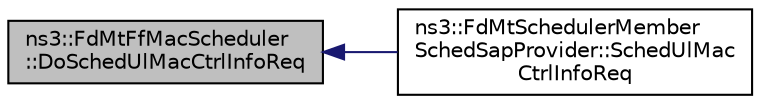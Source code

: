 digraph "ns3::FdMtFfMacScheduler::DoSchedUlMacCtrlInfoReq"
{
  edge [fontname="Helvetica",fontsize="10",labelfontname="Helvetica",labelfontsize="10"];
  node [fontname="Helvetica",fontsize="10",shape=record];
  rankdir="LR";
  Node1 [label="ns3::FdMtFfMacScheduler\l::DoSchedUlMacCtrlInfoReq",height=0.2,width=0.4,color="black", fillcolor="grey75", style="filled", fontcolor="black"];
  Node1 -> Node2 [dir="back",color="midnightblue",fontsize="10",style="solid"];
  Node2 [label="ns3::FdMtSchedulerMember\lSchedSapProvider::SchedUlMac\lCtrlInfoReq",height=0.2,width=0.4,color="black", fillcolor="white", style="filled",URL="$d2/d3e/classns3_1_1FdMtSchedulerMemberSchedSapProvider.html#a8f6acedf2d23cfd9d50801677a0b0c70"];
}
